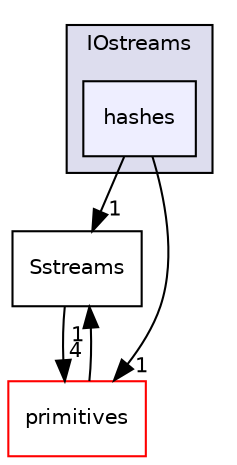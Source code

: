 digraph "src/OpenFOAM/db/IOstreams/hashes" {
  bgcolor=transparent;
  compound=true
  node [ fontsize="10", fontname="Helvetica"];
  edge [ labelfontsize="10", labelfontname="Helvetica"];
  subgraph clusterdir_466e4f5b4cc1582939ab4ceba36098d8 {
    graph [ bgcolor="#ddddee", pencolor="black", label="IOstreams" fontname="Helvetica", fontsize="10", URL="dir_466e4f5b4cc1582939ab4ceba36098d8.html"]
  dir_797c075bff509a8293e58eac1ad5720f [shape=box, label="hashes", style="filled", fillcolor="#eeeeff", pencolor="black", URL="dir_797c075bff509a8293e58eac1ad5720f.html"];
  }
  dir_05a8697d464c96d3323cd908b61b5361 [shape=box label="Sstreams" URL="dir_05a8697d464c96d3323cd908b61b5361.html"];
  dir_3e50f45338116b169052b428016851aa [shape=box label="primitives" color="red" URL="dir_3e50f45338116b169052b428016851aa.html"];
  dir_05a8697d464c96d3323cd908b61b5361->dir_3e50f45338116b169052b428016851aa [headlabel="4", labeldistance=1.5 headhref="dir_002002_002326.html"];
  dir_3e50f45338116b169052b428016851aa->dir_05a8697d464c96d3323cd908b61b5361 [headlabel="1", labeldistance=1.5 headhref="dir_002326_002002.html"];
  dir_797c075bff509a8293e58eac1ad5720f->dir_05a8697d464c96d3323cd908b61b5361 [headlabel="1", labeldistance=1.5 headhref="dir_001996_002002.html"];
  dir_797c075bff509a8293e58eac1ad5720f->dir_3e50f45338116b169052b428016851aa [headlabel="1", labeldistance=1.5 headhref="dir_001996_002326.html"];
}
